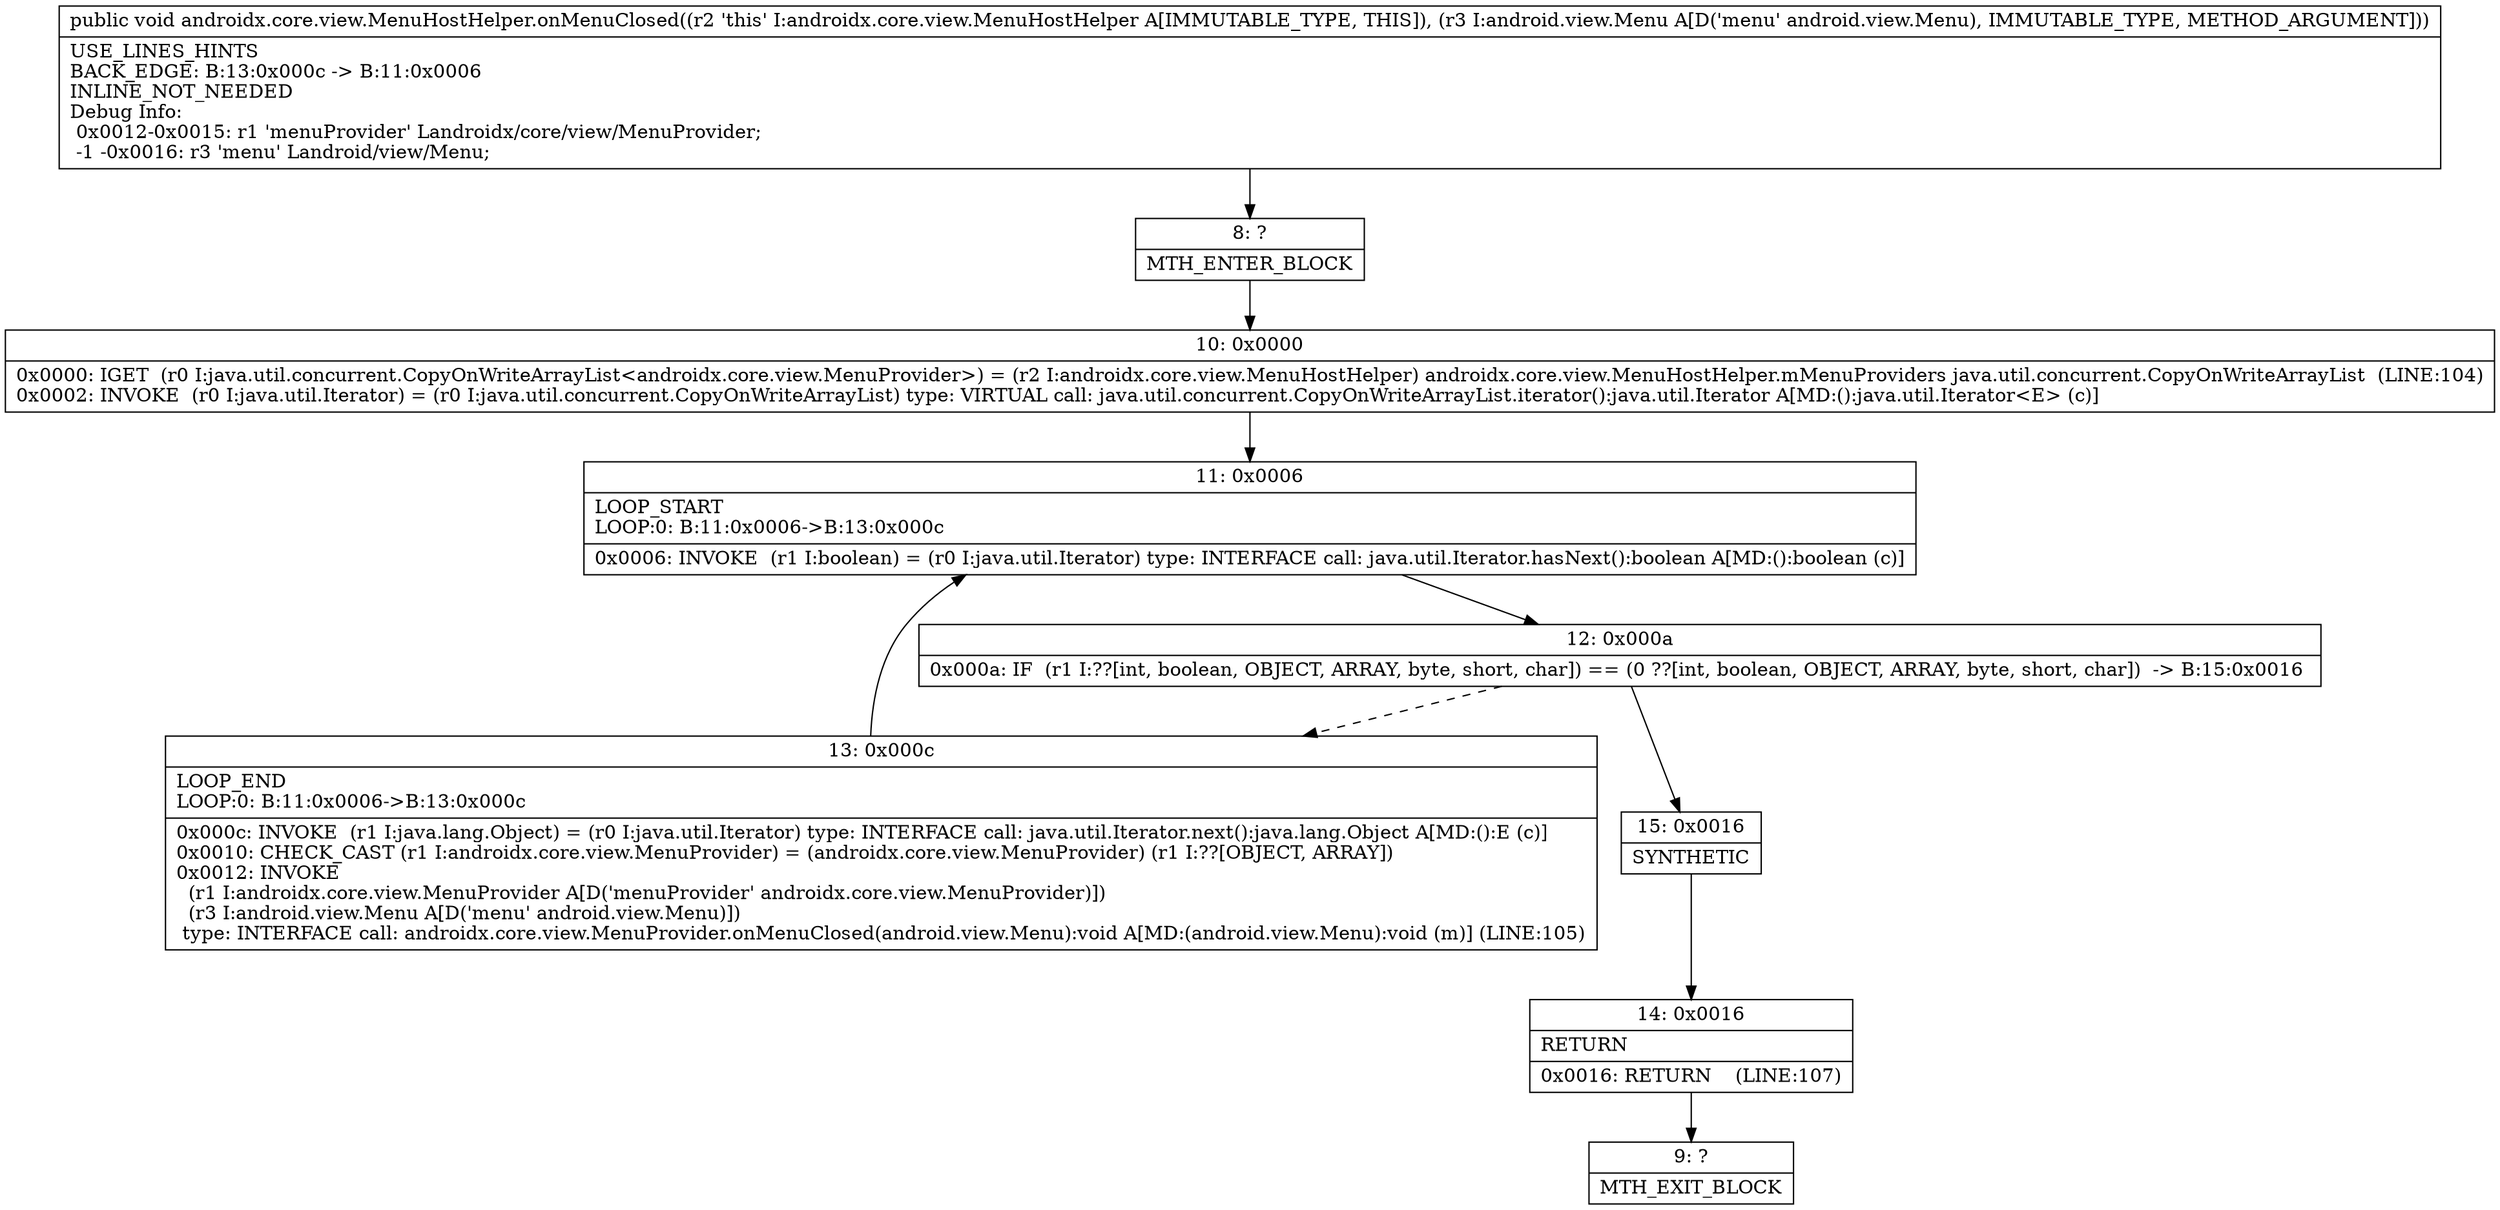 digraph "CFG forandroidx.core.view.MenuHostHelper.onMenuClosed(Landroid\/view\/Menu;)V" {
Node_8 [shape=record,label="{8\:\ ?|MTH_ENTER_BLOCK\l}"];
Node_10 [shape=record,label="{10\:\ 0x0000|0x0000: IGET  (r0 I:java.util.concurrent.CopyOnWriteArrayList\<androidx.core.view.MenuProvider\>) = (r2 I:androidx.core.view.MenuHostHelper) androidx.core.view.MenuHostHelper.mMenuProviders java.util.concurrent.CopyOnWriteArrayList  (LINE:104)\l0x0002: INVOKE  (r0 I:java.util.Iterator) = (r0 I:java.util.concurrent.CopyOnWriteArrayList) type: VIRTUAL call: java.util.concurrent.CopyOnWriteArrayList.iterator():java.util.Iterator A[MD:():java.util.Iterator\<E\> (c)]\l}"];
Node_11 [shape=record,label="{11\:\ 0x0006|LOOP_START\lLOOP:0: B:11:0x0006\-\>B:13:0x000c\l|0x0006: INVOKE  (r1 I:boolean) = (r0 I:java.util.Iterator) type: INTERFACE call: java.util.Iterator.hasNext():boolean A[MD:():boolean (c)]\l}"];
Node_12 [shape=record,label="{12\:\ 0x000a|0x000a: IF  (r1 I:??[int, boolean, OBJECT, ARRAY, byte, short, char]) == (0 ??[int, boolean, OBJECT, ARRAY, byte, short, char])  \-\> B:15:0x0016 \l}"];
Node_13 [shape=record,label="{13\:\ 0x000c|LOOP_END\lLOOP:0: B:11:0x0006\-\>B:13:0x000c\l|0x000c: INVOKE  (r1 I:java.lang.Object) = (r0 I:java.util.Iterator) type: INTERFACE call: java.util.Iterator.next():java.lang.Object A[MD:():E (c)]\l0x0010: CHECK_CAST (r1 I:androidx.core.view.MenuProvider) = (androidx.core.view.MenuProvider) (r1 I:??[OBJECT, ARRAY]) \l0x0012: INVOKE  \l  (r1 I:androidx.core.view.MenuProvider A[D('menuProvider' androidx.core.view.MenuProvider)])\l  (r3 I:android.view.Menu A[D('menu' android.view.Menu)])\l type: INTERFACE call: androidx.core.view.MenuProvider.onMenuClosed(android.view.Menu):void A[MD:(android.view.Menu):void (m)] (LINE:105)\l}"];
Node_15 [shape=record,label="{15\:\ 0x0016|SYNTHETIC\l}"];
Node_14 [shape=record,label="{14\:\ 0x0016|RETURN\l|0x0016: RETURN    (LINE:107)\l}"];
Node_9 [shape=record,label="{9\:\ ?|MTH_EXIT_BLOCK\l}"];
MethodNode[shape=record,label="{public void androidx.core.view.MenuHostHelper.onMenuClosed((r2 'this' I:androidx.core.view.MenuHostHelper A[IMMUTABLE_TYPE, THIS]), (r3 I:android.view.Menu A[D('menu' android.view.Menu), IMMUTABLE_TYPE, METHOD_ARGUMENT]))  | USE_LINES_HINTS\lBACK_EDGE: B:13:0x000c \-\> B:11:0x0006\lINLINE_NOT_NEEDED\lDebug Info:\l  0x0012\-0x0015: r1 'menuProvider' Landroidx\/core\/view\/MenuProvider;\l  \-1 \-0x0016: r3 'menu' Landroid\/view\/Menu;\l}"];
MethodNode -> Node_8;Node_8 -> Node_10;
Node_10 -> Node_11;
Node_11 -> Node_12;
Node_12 -> Node_13[style=dashed];
Node_12 -> Node_15;
Node_13 -> Node_11;
Node_15 -> Node_14;
Node_14 -> Node_9;
}

